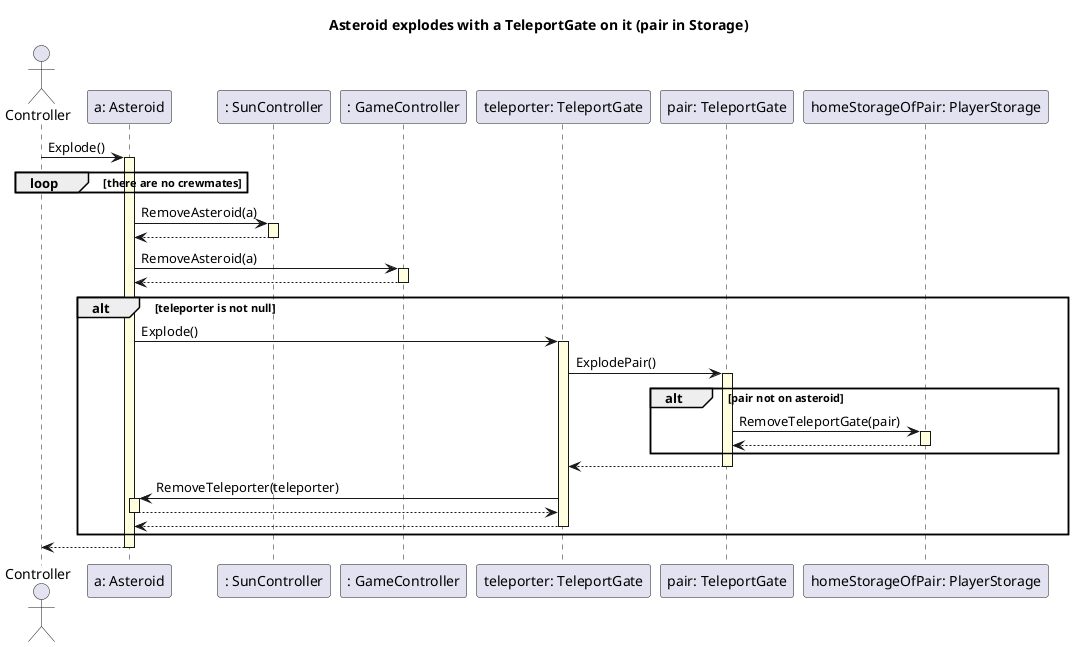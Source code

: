 @startuml
skinparam SequenceLifeLineBackgroundColor LightYellow

title "Asteroid explodes with a TeleportGate on it (pair in Storage)"

actor Controller as C

participant "a: Asteroid" as a
participant ": SunController" as sun
participant ": GameController" as game
participant "teleporter: TeleportGate" as tport
participant "pair: TeleportGate" as pair
participant "homeStorageOfPair: PlayerStorage" as home2

C -> a ++ : Explode()

loop there are no crewmates
end

a -> sun ++ : RemoveAsteroid(a)
sun --> a --

a -> game ++ : RemoveAsteroid(a)
game --> a --

alt teleporter is not null

    a -> tport ++ : Explode()

        tport -> pair ++ : ExplodePair()

            alt pair not on asteroid

                pair -> home2 ++ : RemoveTeleportGate(pair)
                home2 --> pair --

            end
        
        pair --> tport --

        tport -> a ++ : RemoveTeleporter(teleporter)
        a --> tport --

    tport --> a --

end

a --> C --

@enduml